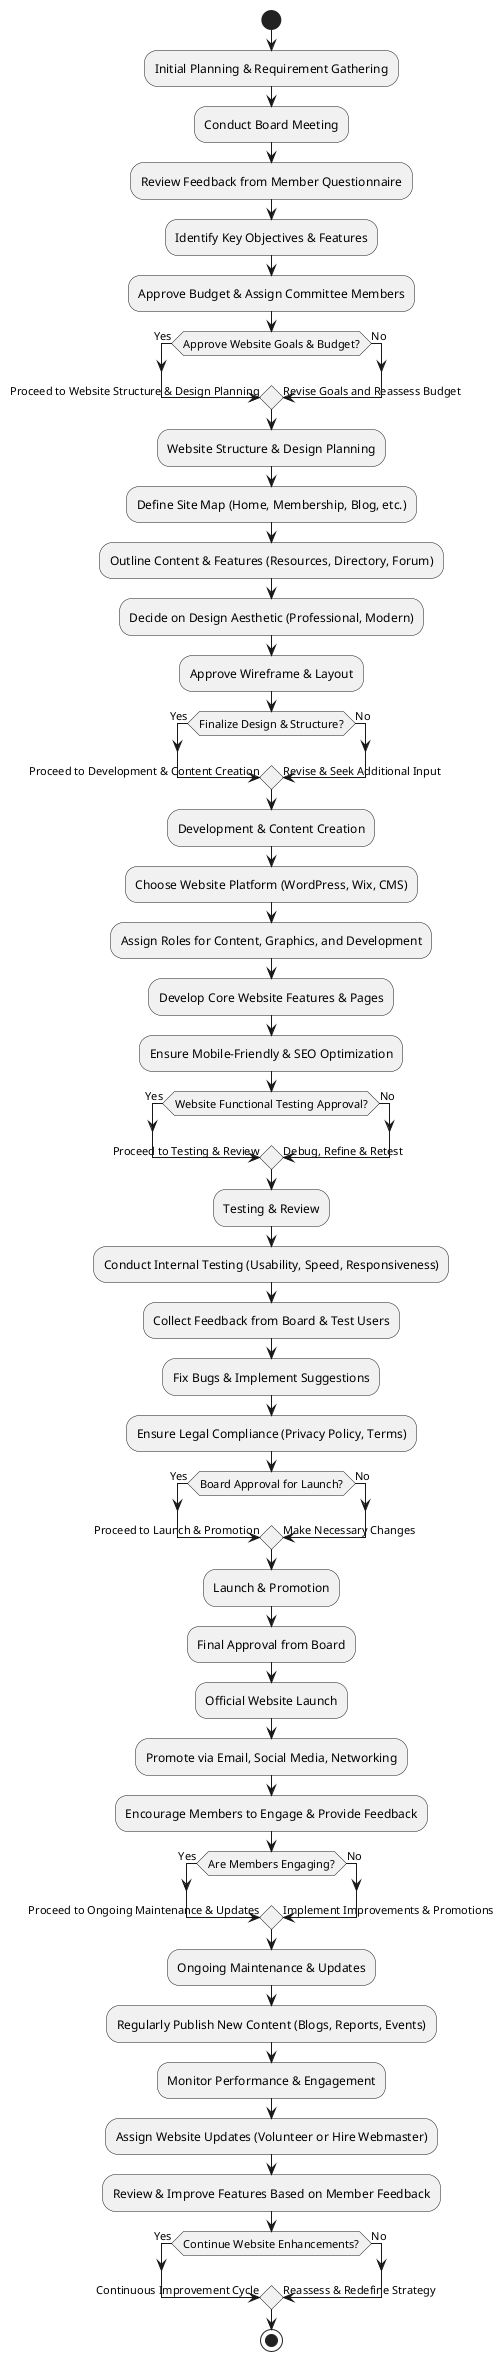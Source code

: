 @startuml

start
:Initial Planning & Requirement Gathering;
    :Conduct Board Meeting;
    :Review Feedback from Member Questionnaire;
    :Identify Key Objectives & Features;
    :Approve Budget & Assign Committee Members;
    if (Approve Website Goals & Budget?) then (Yes)
        -> Proceed to Website Structure & Design Planning;
    else (No)
        -> Revise Goals and Reassess Budget;
    endif

:Website Structure & Design Planning;
    :Define Site Map (Home, Membership, Blog, etc.);
    :Outline Content & Features (Resources, Directory, Forum);
    :Decide on Design Aesthetic (Professional, Modern);
    :Approve Wireframe & Layout;
    if (Finalize Design & Structure?) then (Yes)
        -> Proceed to Development & Content Creation;
    else (No)
        -> Revise & Seek Additional Input;
    endif

:Development & Content Creation;
    :Choose Website Platform (WordPress, Wix, CMS);
    :Assign Roles for Content, Graphics, and Development;
    :Develop Core Website Features & Pages;
    :Ensure Mobile-Friendly & SEO Optimization;
    if (Website Functional Testing Approval?) then (Yes)
        -> Proceed to Testing & Review;
    else (No)
        -> Debug, Refine & Retest;
    endif

:Testing & Review;
    :Conduct Internal Testing (Usability, Speed, Responsiveness);
    :Collect Feedback from Board & Test Users;
    :Fix Bugs & Implement Suggestions;
    :Ensure Legal Compliance (Privacy Policy, Terms);
    if (Board Approval for Launch?) then (Yes)
        -> Proceed to Launch & Promotion;
    else (No)
        -> Make Necessary Changes;
    endif

:Launch & Promotion;
    :Final Approval from Board;
    :Official Website Launch;
    :Promote via Email, Social Media, Networking;
    :Encourage Members to Engage & Provide Feedback;
    if (Are Members Engaging?) then (Yes)
        -> Proceed to Ongoing Maintenance & Updates;
    else (No)
        -> Implement Improvements & Promotions;
    endif

:Ongoing Maintenance & Updates;
    :Regularly Publish New Content (Blogs, Reports, Events);
    :Monitor Performance & Engagement;
    :Assign Website Updates (Volunteer or Hire Webmaster);
    :Review & Improve Features Based on Member Feedback;
    if (Continue Website Enhancements?) then (Yes)
        -> Continuous Improvement Cycle;
    else (No)
        -> Reassess & Redefine Strategy;
    endif

stop

@enduml
